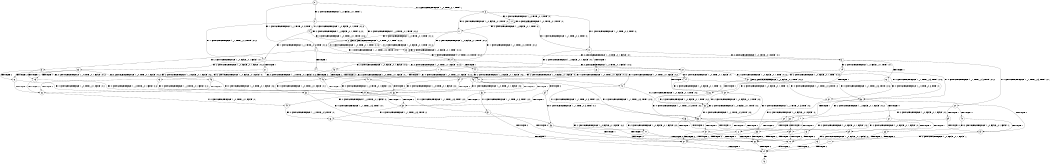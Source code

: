 digraph BCG {
size = "7, 10.5";
center = TRUE;
node [shape = circle];
0 [peripheries = 2];
0 -> 1 [label = "EX !1 !ATOMIC_EXCH_BRANCH (1, +1, TRUE, +0, 2, TRUE) !::"];
0 -> 2 [label = "EX !2 !ATOMIC_EXCH_BRANCH (1, +0, FALSE, +0, 1, TRUE) !::"];
0 -> 3 [label = "EX !0 !ATOMIC_EXCH_BRANCH (1, +0, TRUE, +0, 1, TRUE) !::"];
1 -> 4 [label = "TERMINATE !1"];
1 -> 5 [label = "EX !2 !ATOMIC_EXCH_BRANCH (1, +0, FALSE, +0, 1, FALSE) !:0:1:"];
1 -> 6 [label = "EX !0 !ATOMIC_EXCH_BRANCH (1, +0, TRUE, +0, 1, FALSE) !:0:1:"];
2 -> 7 [label = "EX !1 !ATOMIC_EXCH_BRANCH (1, +1, TRUE, +0, 2, TRUE) !:0:1:2:"];
2 -> 8 [label = "EX !0 !ATOMIC_EXCH_BRANCH (1, +0, TRUE, +0, 1, TRUE) !:0:1:2:"];
2 -> 9 [label = "EX !2 !ATOMIC_EXCH_BRANCH (1, +0, FALSE, +0, 1, TRUE) !:0:1:2:"];
3 -> 10 [label = "EX !1 !ATOMIC_EXCH_BRANCH (1, +1, TRUE, +0, 2, TRUE) !:0:"];
3 -> 11 [label = "EX !2 !ATOMIC_EXCH_BRANCH (1, +0, FALSE, +0, 1, TRUE) !:0:"];
3 -> 12 [label = "EX !0 !ATOMIC_EXCH_BRANCH (1, +0, TRUE, +0, 1, TRUE) !:0:"];
4 -> 13 [label = "EX !2 !ATOMIC_EXCH_BRANCH (1, +0, FALSE, +0, 1, FALSE) !:0:"];
4 -> 14 [label = "EX !0 !ATOMIC_EXCH_BRANCH (1, +0, TRUE, +0, 1, FALSE) !:0:"];
5 -> 15 [label = "TERMINATE !1"];
5 -> 16 [label = "TERMINATE !2"];
5 -> 17 [label = "EX !0 !ATOMIC_EXCH_BRANCH (1, +0, TRUE, +0, 1, FALSE) !:0:1:2:"];
6 -> 18 [label = "TERMINATE !1"];
6 -> 19 [label = "EX !2 !ATOMIC_EXCH_BRANCH (1, +0, FALSE, +0, 1, TRUE) !:0:1:"];
6 -> 20 [label = "EX !0 !ATOMIC_EXCH_BRANCH (1, +1, TRUE, +0, 3, TRUE) !:0:1:"];
7 -> 21 [label = "TERMINATE !1"];
7 -> 22 [label = "EX !0 !ATOMIC_EXCH_BRANCH (1, +0, TRUE, +0, 1, FALSE) !:0:1:2:"];
7 -> 23 [label = "EX !2 !ATOMIC_EXCH_BRANCH (1, +0, FALSE, +0, 1, FALSE) !:0:1:2:"];
8 -> 24 [label = "EX !1 !ATOMIC_EXCH_BRANCH (1, +1, TRUE, +0, 2, TRUE) !:0:1:2:"];
8 -> 25 [label = "EX !2 !ATOMIC_EXCH_BRANCH (1, +0, FALSE, +0, 1, TRUE) !:0:1:2:"];
8 -> 8 [label = "EX !0 !ATOMIC_EXCH_BRANCH (1, +0, TRUE, +0, 1, TRUE) !:0:1:2:"];
9 -> 7 [label = "EX !1 !ATOMIC_EXCH_BRANCH (1, +1, TRUE, +0, 2, TRUE) !:0:1:2:"];
9 -> 8 [label = "EX !0 !ATOMIC_EXCH_BRANCH (1, +0, TRUE, +0, 1, TRUE) !:0:1:2:"];
9 -> 9 [label = "EX !2 !ATOMIC_EXCH_BRANCH (1, +0, FALSE, +0, 1, TRUE) !:0:1:2:"];
10 -> 26 [label = "TERMINATE !1"];
10 -> 27 [label = "EX !2 !ATOMIC_EXCH_BRANCH (1, +0, FALSE, +0, 1, FALSE) !:0:1:"];
10 -> 6 [label = "EX !0 !ATOMIC_EXCH_BRANCH (1, +0, TRUE, +0, 1, FALSE) !:0:1:"];
11 -> 24 [label = "EX !1 !ATOMIC_EXCH_BRANCH (1, +1, TRUE, +0, 2, TRUE) !:0:1:2:"];
11 -> 25 [label = "EX !2 !ATOMIC_EXCH_BRANCH (1, +0, FALSE, +0, 1, TRUE) !:0:1:2:"];
11 -> 8 [label = "EX !0 !ATOMIC_EXCH_BRANCH (1, +0, TRUE, +0, 1, TRUE) !:0:1:2:"];
12 -> 10 [label = "EX !1 !ATOMIC_EXCH_BRANCH (1, +1, TRUE, +0, 2, TRUE) !:0:"];
12 -> 11 [label = "EX !2 !ATOMIC_EXCH_BRANCH (1, +0, FALSE, +0, 1, TRUE) !:0:"];
12 -> 12 [label = "EX !0 !ATOMIC_EXCH_BRANCH (1, +0, TRUE, +0, 1, TRUE) !:0:"];
13 -> 28 [label = "TERMINATE !2"];
13 -> 29 [label = "EX !0 !ATOMIC_EXCH_BRANCH (1, +0, TRUE, +0, 1, FALSE) !:0:2:"];
14 -> 30 [label = "EX !2 !ATOMIC_EXCH_BRANCH (1, +0, FALSE, +0, 1, TRUE) !:0:"];
14 -> 31 [label = "EX !0 !ATOMIC_EXCH_BRANCH (1, +1, TRUE, +0, 3, TRUE) !:0:"];
15 -> 28 [label = "TERMINATE !2"];
15 -> 29 [label = "EX !0 !ATOMIC_EXCH_BRANCH (1, +0, TRUE, +0, 1, FALSE) !:0:2:"];
16 -> 28 [label = "TERMINATE !1"];
16 -> 32 [label = "EX !0 !ATOMIC_EXCH_BRANCH (1, +0, TRUE, +0, 1, FALSE) !:0:1:"];
17 -> 33 [label = "TERMINATE !1"];
17 -> 34 [label = "TERMINATE !2"];
17 -> 35 [label = "EX !0 !ATOMIC_EXCH_BRANCH (1, +1, TRUE, +0, 3, TRUE) !:0:1:2:"];
18 -> 30 [label = "EX !2 !ATOMIC_EXCH_BRANCH (1, +0, FALSE, +0, 1, TRUE) !:0:"];
18 -> 31 [label = "EX !0 !ATOMIC_EXCH_BRANCH (1, +1, TRUE, +0, 3, TRUE) !:0:"];
19 -> 36 [label = "TERMINATE !1"];
19 -> 37 [label = "EX !2 !ATOMIC_EXCH_BRANCH (1, +0, FALSE, +0, 1, TRUE) !:0:1:2:"];
19 -> 38 [label = "EX !0 !ATOMIC_EXCH_BRANCH (1, +1, TRUE, +0, 3, TRUE) !:0:1:2:"];
20 -> 39 [label = "TERMINATE !1"];
20 -> 40 [label = "TERMINATE !0"];
20 -> 41 [label = "EX !2 !ATOMIC_EXCH_BRANCH (1, +0, FALSE, +0, 1, FALSE) !:0:1:"];
21 -> 42 [label = "EX !0 !ATOMIC_EXCH_BRANCH (1, +0, TRUE, +0, 1, FALSE) !:0:2:"];
21 -> 43 [label = "EX !2 !ATOMIC_EXCH_BRANCH (1, +0, FALSE, +0, 1, FALSE) !:0:2:"];
22 -> 36 [label = "TERMINATE !1"];
22 -> 37 [label = "EX !2 !ATOMIC_EXCH_BRANCH (1, +0, FALSE, +0, 1, TRUE) !:0:1:2:"];
22 -> 38 [label = "EX !0 !ATOMIC_EXCH_BRANCH (1, +1, TRUE, +0, 3, TRUE) !:0:1:2:"];
23 -> 15 [label = "TERMINATE !1"];
23 -> 16 [label = "TERMINATE !2"];
23 -> 17 [label = "EX !0 !ATOMIC_EXCH_BRANCH (1, +0, TRUE, +0, 1, FALSE) !:0:1:2:"];
24 -> 44 [label = "TERMINATE !1"];
24 -> 45 [label = "EX !2 !ATOMIC_EXCH_BRANCH (1, +0, FALSE, +0, 1, FALSE) !:0:1:2:"];
24 -> 22 [label = "EX !0 !ATOMIC_EXCH_BRANCH (1, +0, TRUE, +0, 1, FALSE) !:0:1:2:"];
25 -> 24 [label = "EX !1 !ATOMIC_EXCH_BRANCH (1, +1, TRUE, +0, 2, TRUE) !:0:1:2:"];
25 -> 25 [label = "EX !2 !ATOMIC_EXCH_BRANCH (1, +0, FALSE, +0, 1, TRUE) !:0:1:2:"];
25 -> 8 [label = "EX !0 !ATOMIC_EXCH_BRANCH (1, +0, TRUE, +0, 1, TRUE) !:0:1:2:"];
26 -> 46 [label = "EX !2 !ATOMIC_EXCH_BRANCH (1, +0, FALSE, +0, 1, FALSE) !:0:"];
26 -> 14 [label = "EX !0 !ATOMIC_EXCH_BRANCH (1, +0, TRUE, +0, 1, FALSE) !:0:"];
27 -> 47 [label = "TERMINATE !1"];
27 -> 48 [label = "TERMINATE !2"];
27 -> 17 [label = "EX !0 !ATOMIC_EXCH_BRANCH (1, +0, TRUE, +0, 1, FALSE) !:0:1:2:"];
28 -> 49 [label = "EX !0 !ATOMIC_EXCH_BRANCH (1, +0, TRUE, +0, 1, FALSE) !:0:"];
29 -> 50 [label = "TERMINATE !2"];
29 -> 51 [label = "EX !0 !ATOMIC_EXCH_BRANCH (1, +1, TRUE, +0, 3, TRUE) !:0:2:"];
30 -> 52 [label = "EX !2 !ATOMIC_EXCH_BRANCH (1, +0, FALSE, +0, 1, TRUE) !:0:2:"];
30 -> 53 [label = "EX !0 !ATOMIC_EXCH_BRANCH (1, +1, TRUE, +0, 3, TRUE) !:0:2:"];
31 -> 54 [label = "TERMINATE !0"];
31 -> 55 [label = "EX !2 !ATOMIC_EXCH_BRANCH (1, +0, FALSE, +0, 1, FALSE) !:0:"];
32 -> 50 [label = "TERMINATE !1"];
32 -> 56 [label = "EX !0 !ATOMIC_EXCH_BRANCH (1, +1, TRUE, +0, 3, TRUE) !:0:1:"];
33 -> 50 [label = "TERMINATE !2"];
33 -> 51 [label = "EX !0 !ATOMIC_EXCH_BRANCH (1, +1, TRUE, +0, 3, TRUE) !:0:2:"];
34 -> 50 [label = "TERMINATE !1"];
34 -> 56 [label = "EX !0 !ATOMIC_EXCH_BRANCH (1, +1, TRUE, +0, 3, TRUE) !:0:1:"];
35 -> 57 [label = "TERMINATE !1"];
35 -> 58 [label = "TERMINATE !2"];
35 -> 59 [label = "TERMINATE !0"];
36 -> 52 [label = "EX !2 !ATOMIC_EXCH_BRANCH (1, +0, FALSE, +0, 1, TRUE) !:0:2:"];
36 -> 53 [label = "EX !0 !ATOMIC_EXCH_BRANCH (1, +1, TRUE, +0, 3, TRUE) !:0:2:"];
37 -> 36 [label = "TERMINATE !1"];
37 -> 37 [label = "EX !2 !ATOMIC_EXCH_BRANCH (1, +0, FALSE, +0, 1, TRUE) !:0:1:2:"];
37 -> 38 [label = "EX !0 !ATOMIC_EXCH_BRANCH (1, +1, TRUE, +0, 3, TRUE) !:0:1:2:"];
38 -> 60 [label = "TERMINATE !1"];
38 -> 61 [label = "TERMINATE !0"];
38 -> 62 [label = "EX !2 !ATOMIC_EXCH_BRANCH (1, +0, FALSE, +0, 1, FALSE) !:0:1:2:"];
39 -> 54 [label = "TERMINATE !0"];
39 -> 55 [label = "EX !2 !ATOMIC_EXCH_BRANCH (1, +0, FALSE, +0, 1, FALSE) !:0:"];
40 -> 54 [label = "TERMINATE !1"];
40 -> 63 [label = "EX !2 !ATOMIC_EXCH_BRANCH (1, +0, FALSE, +0, 1, FALSE) !:1:"];
41 -> 57 [label = "TERMINATE !1"];
41 -> 58 [label = "TERMINATE !2"];
41 -> 59 [label = "TERMINATE !0"];
42 -> 52 [label = "EX !2 !ATOMIC_EXCH_BRANCH (1, +0, FALSE, +0, 1, TRUE) !:0:2:"];
42 -> 53 [label = "EX !0 !ATOMIC_EXCH_BRANCH (1, +1, TRUE, +0, 3, TRUE) !:0:2:"];
43 -> 28 [label = "TERMINATE !2"];
43 -> 29 [label = "EX !0 !ATOMIC_EXCH_BRANCH (1, +0, TRUE, +0, 1, FALSE) !:0:2:"];
44 -> 64 [label = "EX !2 !ATOMIC_EXCH_BRANCH (1, +0, FALSE, +0, 1, FALSE) !:0:2:"];
44 -> 42 [label = "EX !0 !ATOMIC_EXCH_BRANCH (1, +0, TRUE, +0, 1, FALSE) !:0:2:"];
45 -> 47 [label = "TERMINATE !1"];
45 -> 48 [label = "TERMINATE !2"];
45 -> 17 [label = "EX !0 !ATOMIC_EXCH_BRANCH (1, +0, TRUE, +0, 1, FALSE) !:0:1:2:"];
46 -> 65 [label = "TERMINATE !2"];
46 -> 29 [label = "EX !0 !ATOMIC_EXCH_BRANCH (1, +0, TRUE, +0, 1, FALSE) !:0:2:"];
47 -> 65 [label = "TERMINATE !2"];
47 -> 29 [label = "EX !0 !ATOMIC_EXCH_BRANCH (1, +0, TRUE, +0, 1, FALSE) !:0:2:"];
48 -> 65 [label = "TERMINATE !1"];
48 -> 32 [label = "EX !0 !ATOMIC_EXCH_BRANCH (1, +0, TRUE, +0, 1, FALSE) !:0:1:"];
49 -> 66 [label = "EX !0 !ATOMIC_EXCH_BRANCH (1, +1, TRUE, +0, 3, TRUE) !:0:"];
50 -> 66 [label = "EX !0 !ATOMIC_EXCH_BRANCH (1, +1, TRUE, +0, 3, TRUE) !:0:"];
51 -> 67 [label = "TERMINATE !2"];
51 -> 68 [label = "TERMINATE !0"];
52 -> 52 [label = "EX !2 !ATOMIC_EXCH_BRANCH (1, +0, FALSE, +0, 1, TRUE) !:0:2:"];
52 -> 53 [label = "EX !0 !ATOMIC_EXCH_BRANCH (1, +1, TRUE, +0, 3, TRUE) !:0:2:"];
53 -> 69 [label = "TERMINATE !0"];
53 -> 70 [label = "EX !2 !ATOMIC_EXCH_BRANCH (1, +0, FALSE, +0, 1, FALSE) !:0:2:"];
54 -> 71 [label = "EX !2 !ATOMIC_EXCH_BRANCH (1, +0, FALSE, +0, 1, FALSE) !::"];
55 -> 67 [label = "TERMINATE !2"];
55 -> 68 [label = "TERMINATE !0"];
56 -> 67 [label = "TERMINATE !1"];
56 -> 72 [label = "TERMINATE !0"];
57 -> 67 [label = "TERMINATE !2"];
57 -> 68 [label = "TERMINATE !0"];
58 -> 67 [label = "TERMINATE !1"];
58 -> 72 [label = "TERMINATE !0"];
59 -> 68 [label = "TERMINATE !1"];
59 -> 72 [label = "TERMINATE !2"];
60 -> 69 [label = "TERMINATE !0"];
60 -> 70 [label = "EX !2 !ATOMIC_EXCH_BRANCH (1, +0, FALSE, +0, 1, FALSE) !:0:2:"];
61 -> 69 [label = "TERMINATE !1"];
61 -> 73 [label = "EX !2 !ATOMIC_EXCH_BRANCH (1, +0, FALSE, +0, 1, FALSE) !:1:2:"];
62 -> 57 [label = "TERMINATE !1"];
62 -> 58 [label = "TERMINATE !2"];
62 -> 59 [label = "TERMINATE !0"];
63 -> 68 [label = "TERMINATE !1"];
63 -> 72 [label = "TERMINATE !2"];
64 -> 65 [label = "TERMINATE !2"];
64 -> 29 [label = "EX !0 !ATOMIC_EXCH_BRANCH (1, +0, TRUE, +0, 1, FALSE) !:0:2:"];
65 -> 49 [label = "EX !0 !ATOMIC_EXCH_BRANCH (1, +0, TRUE, +0, 1, FALSE) !:0:"];
66 -> 74 [label = "TERMINATE !0"];
67 -> 74 [label = "TERMINATE !0"];
68 -> 74 [label = "TERMINATE !2"];
69 -> 75 [label = "EX !2 !ATOMIC_EXCH_BRANCH (1, +0, FALSE, +0, 1, FALSE) !:2:"];
70 -> 67 [label = "TERMINATE !2"];
70 -> 68 [label = "TERMINATE !0"];
71 -> 74 [label = "TERMINATE !2"];
72 -> 74 [label = "TERMINATE !1"];
73 -> 68 [label = "TERMINATE !1"];
73 -> 72 [label = "TERMINATE !2"];
74 -> 76 [label = "exit"];
75 -> 74 [label = "TERMINATE !2"];
}
